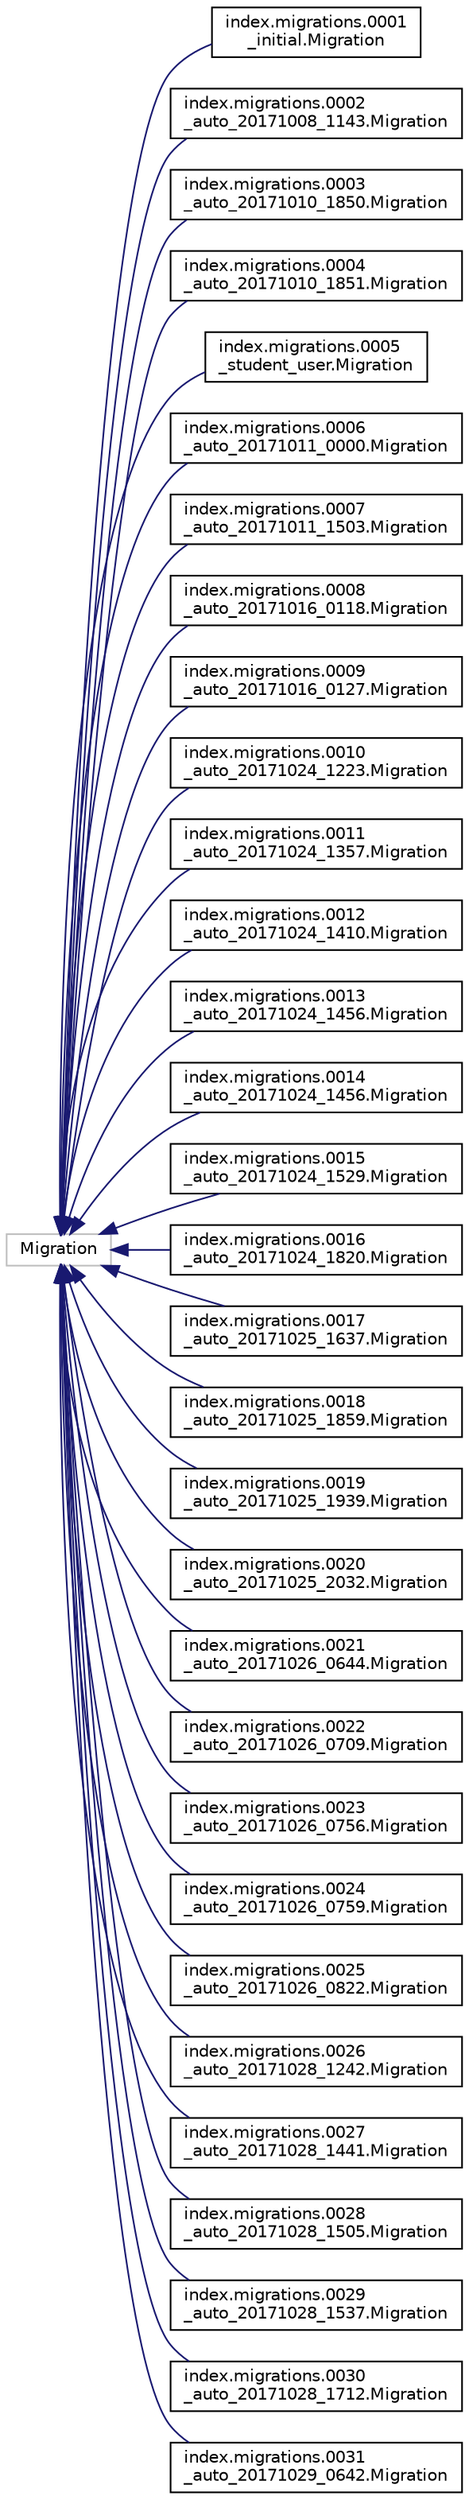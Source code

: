 digraph "Graphical Class Hierarchy"
{
  edge [fontname="Helvetica",fontsize="10",labelfontname="Helvetica",labelfontsize="10"];
  node [fontname="Helvetica",fontsize="10",shape=record];
  rankdir="LR";
  Node20 [label="Migration",height=0.2,width=0.4,color="grey75", fillcolor="white", style="filled"];
  Node20 -> Node0 [dir="back",color="midnightblue",fontsize="10",style="solid",fontname="Helvetica"];
  Node0 [label="index.migrations.0001\l_initial.Migration",height=0.2,width=0.4,color="black", fillcolor="white", style="filled",URL="$classindex_1_1migrations_1_10001__initial_1_1Migration.html"];
  Node20 -> Node22 [dir="back",color="midnightblue",fontsize="10",style="solid",fontname="Helvetica"];
  Node22 [label="index.migrations.0002\l_auto_20171008_1143.Migration",height=0.2,width=0.4,color="black", fillcolor="white", style="filled",URL="$classindex_1_1migrations_1_10002__auto__20171008__1143_1_1Migration.html"];
  Node20 -> Node23 [dir="back",color="midnightblue",fontsize="10",style="solid",fontname="Helvetica"];
  Node23 [label="index.migrations.0003\l_auto_20171010_1850.Migration",height=0.2,width=0.4,color="black", fillcolor="white", style="filled",URL="$classindex_1_1migrations_1_10003__auto__20171010__1850_1_1Migration.html"];
  Node20 -> Node24 [dir="back",color="midnightblue",fontsize="10",style="solid",fontname="Helvetica"];
  Node24 [label="index.migrations.0004\l_auto_20171010_1851.Migration",height=0.2,width=0.4,color="black", fillcolor="white", style="filled",URL="$classindex_1_1migrations_1_10004__auto__20171010__1851_1_1Migration.html"];
  Node20 -> Node25 [dir="back",color="midnightblue",fontsize="10",style="solid",fontname="Helvetica"];
  Node25 [label="index.migrations.0005\l_student_user.Migration",height=0.2,width=0.4,color="black", fillcolor="white", style="filled",URL="$classindex_1_1migrations_1_10005__student__user_1_1Migration.html"];
  Node20 -> Node26 [dir="back",color="midnightblue",fontsize="10",style="solid",fontname="Helvetica"];
  Node26 [label="index.migrations.0006\l_auto_20171011_0000.Migration",height=0.2,width=0.4,color="black", fillcolor="white", style="filled",URL="$classindex_1_1migrations_1_10006__auto__20171011__0000_1_1Migration.html"];
  Node20 -> Node27 [dir="back",color="midnightblue",fontsize="10",style="solid",fontname="Helvetica"];
  Node27 [label="index.migrations.0007\l_auto_20171011_1503.Migration",height=0.2,width=0.4,color="black", fillcolor="white", style="filled",URL="$classindex_1_1migrations_1_10007__auto__20171011__1503_1_1Migration.html"];
  Node20 -> Node28 [dir="back",color="midnightblue",fontsize="10",style="solid",fontname="Helvetica"];
  Node28 [label="index.migrations.0008\l_auto_20171016_0118.Migration",height=0.2,width=0.4,color="black", fillcolor="white", style="filled",URL="$classindex_1_1migrations_1_10008__auto__20171016__0118_1_1Migration.html"];
  Node20 -> Node29 [dir="back",color="midnightblue",fontsize="10",style="solid",fontname="Helvetica"];
  Node29 [label="index.migrations.0009\l_auto_20171016_0127.Migration",height=0.2,width=0.4,color="black", fillcolor="white", style="filled",URL="$classindex_1_1migrations_1_10009__auto__20171016__0127_1_1Migration.html"];
  Node20 -> Node30 [dir="back",color="midnightblue",fontsize="10",style="solid",fontname="Helvetica"];
  Node30 [label="index.migrations.0010\l_auto_20171024_1223.Migration",height=0.2,width=0.4,color="black", fillcolor="white", style="filled",URL="$classindex_1_1migrations_1_10010__auto__20171024__1223_1_1Migration.html"];
  Node20 -> Node31 [dir="back",color="midnightblue",fontsize="10",style="solid",fontname="Helvetica"];
  Node31 [label="index.migrations.0011\l_auto_20171024_1357.Migration",height=0.2,width=0.4,color="black", fillcolor="white", style="filled",URL="$classindex_1_1migrations_1_10011__auto__20171024__1357_1_1Migration.html"];
  Node20 -> Node32 [dir="back",color="midnightblue",fontsize="10",style="solid",fontname="Helvetica"];
  Node32 [label="index.migrations.0012\l_auto_20171024_1410.Migration",height=0.2,width=0.4,color="black", fillcolor="white", style="filled",URL="$classindex_1_1migrations_1_10012__auto__20171024__1410_1_1Migration.html"];
  Node20 -> Node33 [dir="back",color="midnightblue",fontsize="10",style="solid",fontname="Helvetica"];
  Node33 [label="index.migrations.0013\l_auto_20171024_1456.Migration",height=0.2,width=0.4,color="black", fillcolor="white", style="filled",URL="$classindex_1_1migrations_1_10013__auto__20171024__1456_1_1Migration.html"];
  Node20 -> Node34 [dir="back",color="midnightblue",fontsize="10",style="solid",fontname="Helvetica"];
  Node34 [label="index.migrations.0014\l_auto_20171024_1456.Migration",height=0.2,width=0.4,color="black", fillcolor="white", style="filled",URL="$classindex_1_1migrations_1_10014__auto__20171024__1456_1_1Migration.html"];
  Node20 -> Node35 [dir="back",color="midnightblue",fontsize="10",style="solid",fontname="Helvetica"];
  Node35 [label="index.migrations.0015\l_auto_20171024_1529.Migration",height=0.2,width=0.4,color="black", fillcolor="white", style="filled",URL="$classindex_1_1migrations_1_10015__auto__20171024__1529_1_1Migration.html"];
  Node20 -> Node36 [dir="back",color="midnightblue",fontsize="10",style="solid",fontname="Helvetica"];
  Node36 [label="index.migrations.0016\l_auto_20171024_1820.Migration",height=0.2,width=0.4,color="black", fillcolor="white", style="filled",URL="$classindex_1_1migrations_1_10016__auto__20171024__1820_1_1Migration.html"];
  Node20 -> Node37 [dir="back",color="midnightblue",fontsize="10",style="solid",fontname="Helvetica"];
  Node37 [label="index.migrations.0017\l_auto_20171025_1637.Migration",height=0.2,width=0.4,color="black", fillcolor="white", style="filled",URL="$classindex_1_1migrations_1_10017__auto__20171025__1637_1_1Migration.html"];
  Node20 -> Node38 [dir="back",color="midnightblue",fontsize="10",style="solid",fontname="Helvetica"];
  Node38 [label="index.migrations.0018\l_auto_20171025_1859.Migration",height=0.2,width=0.4,color="black", fillcolor="white", style="filled",URL="$classindex_1_1migrations_1_10018__auto__20171025__1859_1_1Migration.html"];
  Node20 -> Node39 [dir="back",color="midnightblue",fontsize="10",style="solid",fontname="Helvetica"];
  Node39 [label="index.migrations.0019\l_auto_20171025_1939.Migration",height=0.2,width=0.4,color="black", fillcolor="white", style="filled",URL="$classindex_1_1migrations_1_10019__auto__20171025__1939_1_1Migration.html"];
  Node20 -> Node40 [dir="back",color="midnightblue",fontsize="10",style="solid",fontname="Helvetica"];
  Node40 [label="index.migrations.0020\l_auto_20171025_2032.Migration",height=0.2,width=0.4,color="black", fillcolor="white", style="filled",URL="$classindex_1_1migrations_1_10020__auto__20171025__2032_1_1Migration.html"];
  Node20 -> Node41 [dir="back",color="midnightblue",fontsize="10",style="solid",fontname="Helvetica"];
  Node41 [label="index.migrations.0021\l_auto_20171026_0644.Migration",height=0.2,width=0.4,color="black", fillcolor="white", style="filled",URL="$classindex_1_1migrations_1_10021__auto__20171026__0644_1_1Migration.html"];
  Node20 -> Node42 [dir="back",color="midnightblue",fontsize="10",style="solid",fontname="Helvetica"];
  Node42 [label="index.migrations.0022\l_auto_20171026_0709.Migration",height=0.2,width=0.4,color="black", fillcolor="white", style="filled",URL="$classindex_1_1migrations_1_10022__auto__20171026__0709_1_1Migration.html"];
  Node20 -> Node43 [dir="back",color="midnightblue",fontsize="10",style="solid",fontname="Helvetica"];
  Node43 [label="index.migrations.0023\l_auto_20171026_0756.Migration",height=0.2,width=0.4,color="black", fillcolor="white", style="filled",URL="$classindex_1_1migrations_1_10023__auto__20171026__0756_1_1Migration.html"];
  Node20 -> Node44 [dir="back",color="midnightblue",fontsize="10",style="solid",fontname="Helvetica"];
  Node44 [label="index.migrations.0024\l_auto_20171026_0759.Migration",height=0.2,width=0.4,color="black", fillcolor="white", style="filled",URL="$classindex_1_1migrations_1_10024__auto__20171026__0759_1_1Migration.html"];
  Node20 -> Node45 [dir="back",color="midnightblue",fontsize="10",style="solid",fontname="Helvetica"];
  Node45 [label="index.migrations.0025\l_auto_20171026_0822.Migration",height=0.2,width=0.4,color="black", fillcolor="white", style="filled",URL="$classindex_1_1migrations_1_10025__auto__20171026__0822_1_1Migration.html"];
  Node20 -> Node46 [dir="back",color="midnightblue",fontsize="10",style="solid",fontname="Helvetica"];
  Node46 [label="index.migrations.0026\l_auto_20171028_1242.Migration",height=0.2,width=0.4,color="black", fillcolor="white", style="filled",URL="$classindex_1_1migrations_1_10026__auto__20171028__1242_1_1Migration.html"];
  Node20 -> Node47 [dir="back",color="midnightblue",fontsize="10",style="solid",fontname="Helvetica"];
  Node47 [label="index.migrations.0027\l_auto_20171028_1441.Migration",height=0.2,width=0.4,color="black", fillcolor="white", style="filled",URL="$classindex_1_1migrations_1_10027__auto__20171028__1441_1_1Migration.html"];
  Node20 -> Node48 [dir="back",color="midnightblue",fontsize="10",style="solid",fontname="Helvetica"];
  Node48 [label="index.migrations.0028\l_auto_20171028_1505.Migration",height=0.2,width=0.4,color="black", fillcolor="white", style="filled",URL="$classindex_1_1migrations_1_10028__auto__20171028__1505_1_1Migration.html"];
  Node20 -> Node49 [dir="back",color="midnightblue",fontsize="10",style="solid",fontname="Helvetica"];
  Node49 [label="index.migrations.0029\l_auto_20171028_1537.Migration",height=0.2,width=0.4,color="black", fillcolor="white", style="filled",URL="$classindex_1_1migrations_1_10029__auto__20171028__1537_1_1Migration.html"];
  Node20 -> Node50 [dir="back",color="midnightblue",fontsize="10",style="solid",fontname="Helvetica"];
  Node50 [label="index.migrations.0030\l_auto_20171028_1712.Migration",height=0.2,width=0.4,color="black", fillcolor="white", style="filled",URL="$classindex_1_1migrations_1_10030__auto__20171028__1712_1_1Migration.html"];
  Node20 -> Node51 [dir="back",color="midnightblue",fontsize="10",style="solid",fontname="Helvetica"];
  Node51 [label="index.migrations.0031\l_auto_20171029_0642.Migration",height=0.2,width=0.4,color="black", fillcolor="white", style="filled",URL="$classindex_1_1migrations_1_10031__auto__20171029__0642_1_1Migration.html"];
}
